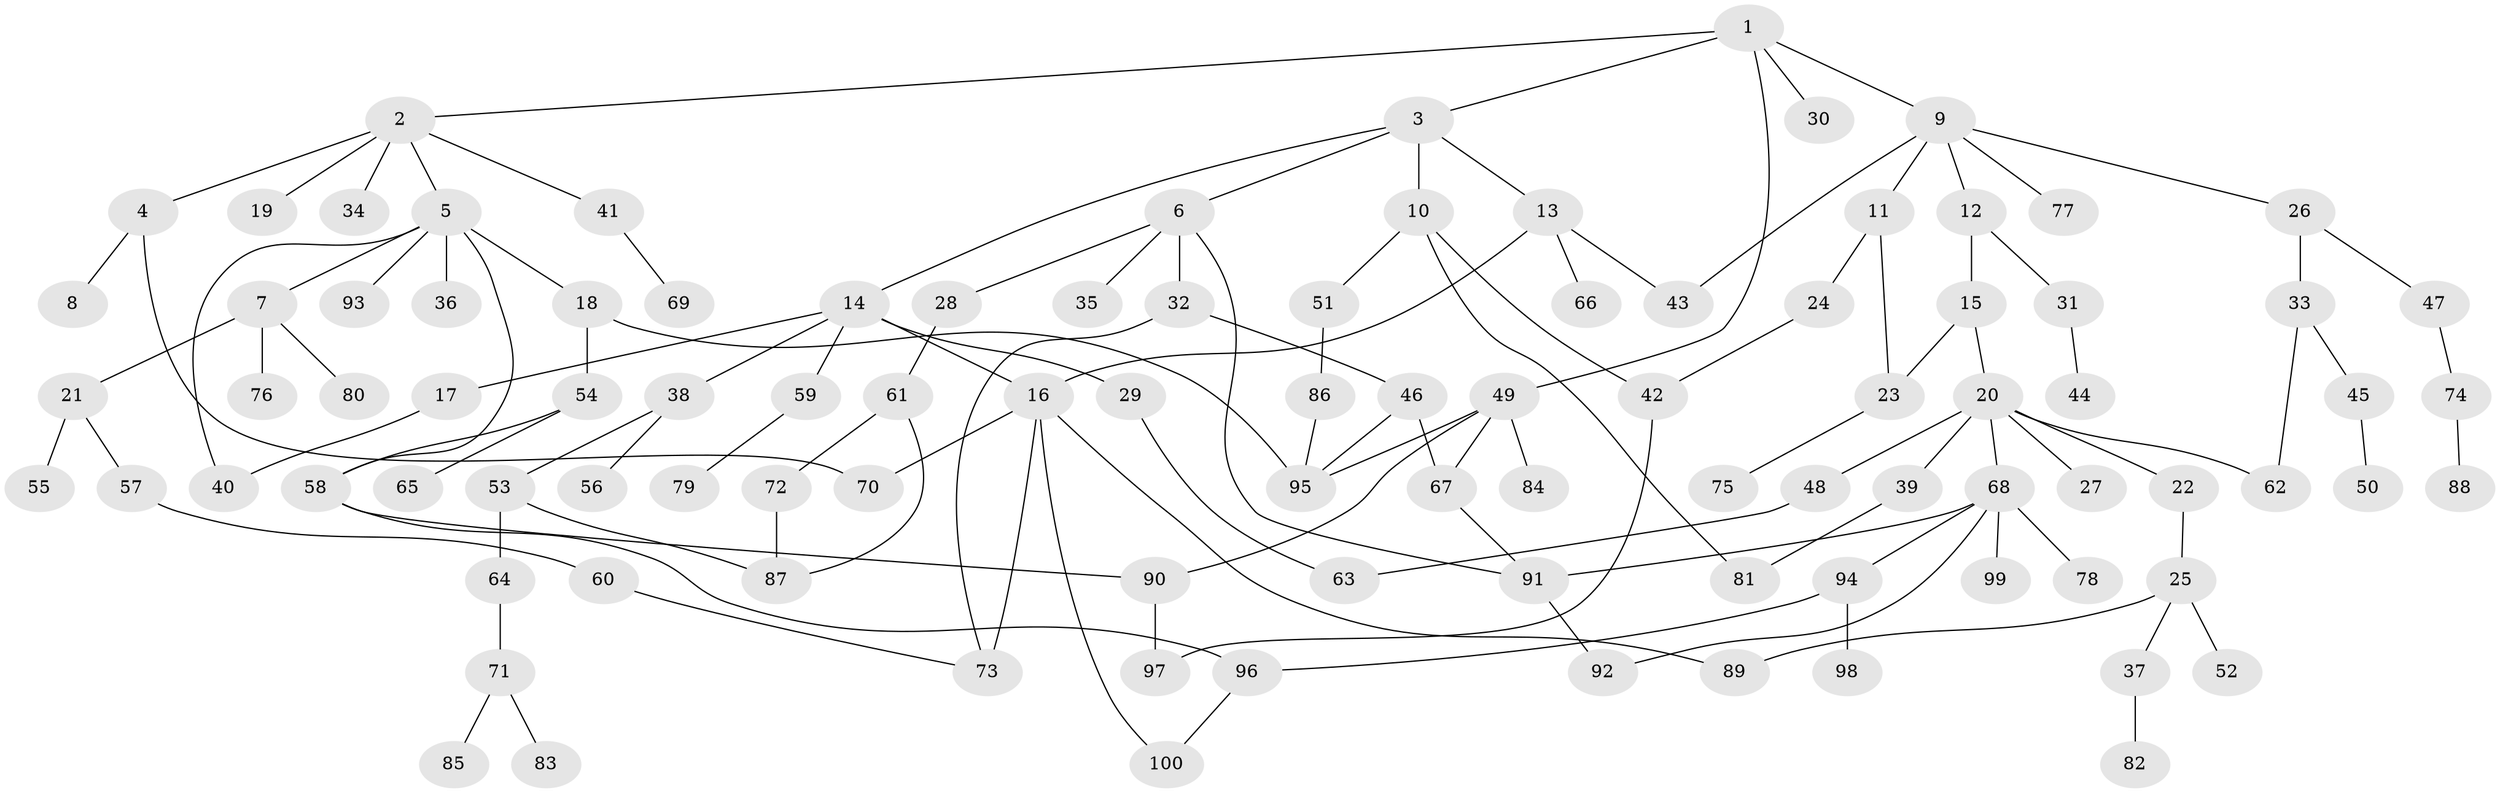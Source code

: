 // Generated by graph-tools (version 1.1) at 2025/11/02/21/25 10:11:06]
// undirected, 100 vertices, 125 edges
graph export_dot {
graph [start="1"]
  node [color=gray90,style=filled];
  1;
  2;
  3;
  4;
  5;
  6;
  7;
  8;
  9;
  10;
  11;
  12;
  13;
  14;
  15;
  16;
  17;
  18;
  19;
  20;
  21;
  22;
  23;
  24;
  25;
  26;
  27;
  28;
  29;
  30;
  31;
  32;
  33;
  34;
  35;
  36;
  37;
  38;
  39;
  40;
  41;
  42;
  43;
  44;
  45;
  46;
  47;
  48;
  49;
  50;
  51;
  52;
  53;
  54;
  55;
  56;
  57;
  58;
  59;
  60;
  61;
  62;
  63;
  64;
  65;
  66;
  67;
  68;
  69;
  70;
  71;
  72;
  73;
  74;
  75;
  76;
  77;
  78;
  79;
  80;
  81;
  82;
  83;
  84;
  85;
  86;
  87;
  88;
  89;
  90;
  91;
  92;
  93;
  94;
  95;
  96;
  97;
  98;
  99;
  100;
  1 -- 2;
  1 -- 3;
  1 -- 9;
  1 -- 30;
  1 -- 49;
  2 -- 4;
  2 -- 5;
  2 -- 19;
  2 -- 34;
  2 -- 41;
  3 -- 6;
  3 -- 10;
  3 -- 13;
  3 -- 14;
  4 -- 8;
  4 -- 70;
  5 -- 7;
  5 -- 18;
  5 -- 36;
  5 -- 93;
  5 -- 58;
  5 -- 40;
  6 -- 28;
  6 -- 32;
  6 -- 35;
  6 -- 91;
  7 -- 21;
  7 -- 76;
  7 -- 80;
  9 -- 11;
  9 -- 12;
  9 -- 26;
  9 -- 77;
  9 -- 43;
  10 -- 51;
  10 -- 81;
  10 -- 42;
  11 -- 23;
  11 -- 24;
  12 -- 15;
  12 -- 31;
  13 -- 43;
  13 -- 66;
  13 -- 16;
  14 -- 16;
  14 -- 17;
  14 -- 29;
  14 -- 38;
  14 -- 59;
  15 -- 20;
  15 -- 23;
  16 -- 73;
  16 -- 89;
  16 -- 70;
  16 -- 100;
  17 -- 40;
  18 -- 54;
  18 -- 95;
  20 -- 22;
  20 -- 27;
  20 -- 39;
  20 -- 48;
  20 -- 68;
  20 -- 62;
  21 -- 55;
  21 -- 57;
  22 -- 25;
  23 -- 75;
  24 -- 42;
  25 -- 37;
  25 -- 52;
  25 -- 89;
  26 -- 33;
  26 -- 47;
  28 -- 61;
  29 -- 63;
  31 -- 44;
  32 -- 46;
  32 -- 73;
  33 -- 45;
  33 -- 62;
  37 -- 82;
  38 -- 53;
  38 -- 56;
  39 -- 81;
  41 -- 69;
  42 -- 97;
  45 -- 50;
  46 -- 95;
  46 -- 67;
  47 -- 74;
  48 -- 63;
  49 -- 67;
  49 -- 84;
  49 -- 95;
  49 -- 90;
  51 -- 86;
  53 -- 64;
  53 -- 87;
  54 -- 58;
  54 -- 65;
  57 -- 60;
  58 -- 90;
  58 -- 96;
  59 -- 79;
  60 -- 73;
  61 -- 72;
  61 -- 87;
  64 -- 71;
  67 -- 91;
  68 -- 78;
  68 -- 91;
  68 -- 92;
  68 -- 94;
  68 -- 99;
  71 -- 83;
  71 -- 85;
  72 -- 87;
  74 -- 88;
  86 -- 95;
  90 -- 97;
  91 -- 92;
  94 -- 96;
  94 -- 98;
  96 -- 100;
}
